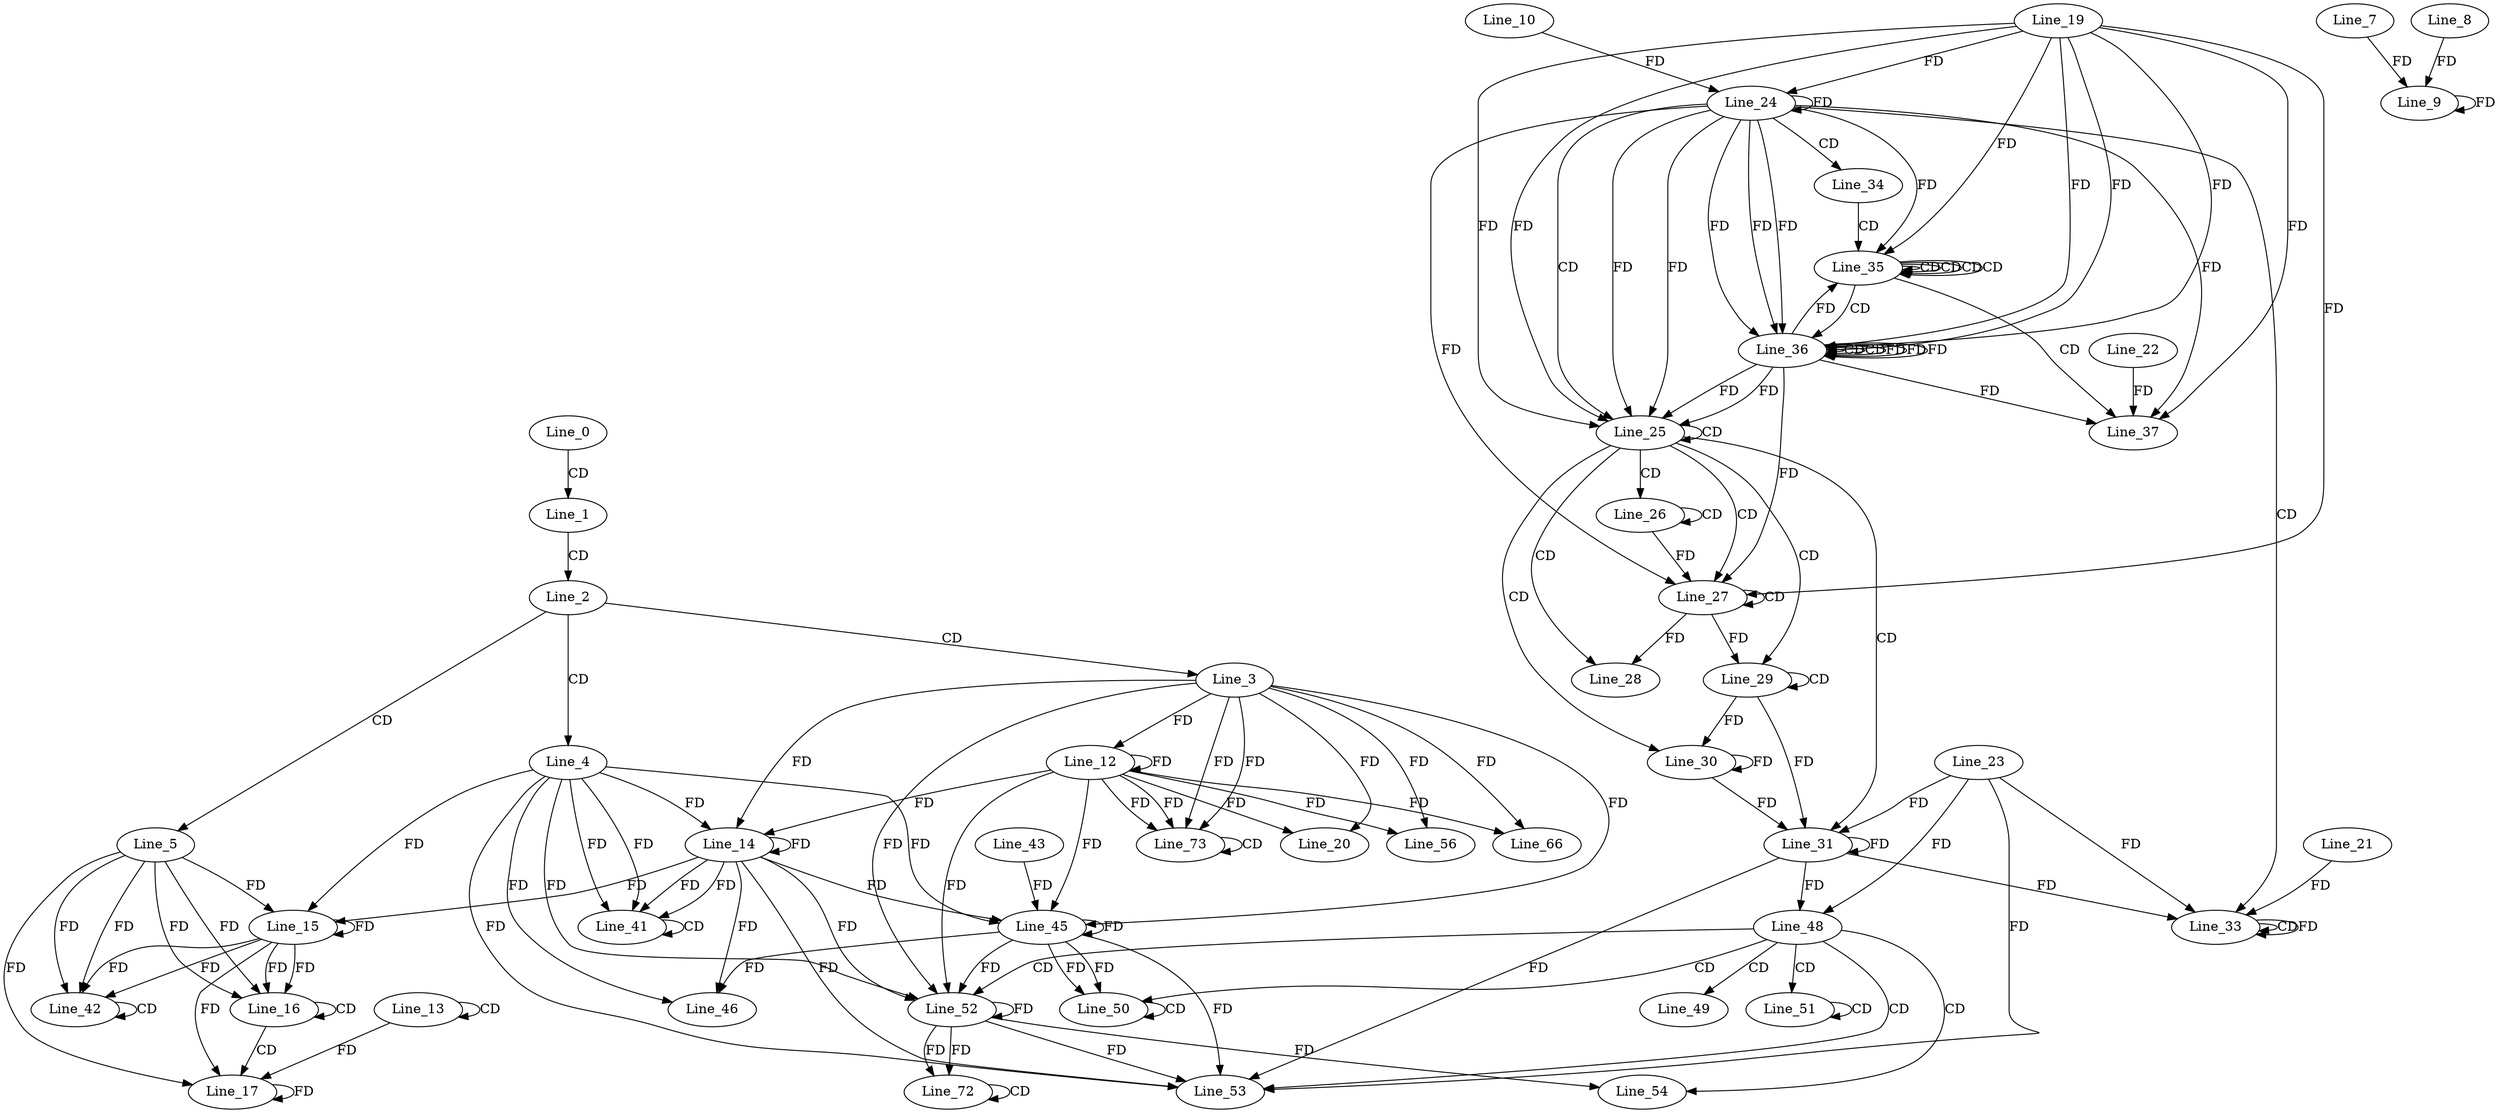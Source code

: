 digraph G {
  Line_0;
  Line_1;
  Line_2;
  Line_3;
  Line_4;
  Line_5;
  Line_7;
  Line_9;
  Line_9;
  Line_8;
  Line_12;
  Line_12;
  Line_13;
  Line_13;
  Line_14;
  Line_14;
  Line_15;
  Line_15;
  Line_16;
  Line_16;
  Line_17;
  Line_17;
  Line_20;
  Line_24;
  Line_19;
  Line_24;
  Line_10;
  Line_24;
  Line_25;
  Line_25;
  Line_26;
  Line_26;
  Line_27;
  Line_27;
  Line_28;
  Line_29;
  Line_29;
  Line_30;
  Line_30;
  Line_30;
  Line_31;
  Line_23;
  Line_31;
  Line_33;
  Line_33;
  Line_21;
  Line_34;
  Line_35;
  Line_35;
  Line_35;
  Line_35;
  Line_35;
  Line_35;
  Line_35;
  Line_35;
  Line_35;
  Line_36;
  Line_36;
  Line_36;
  Line_36;
  Line_36;
  Line_37;
  Line_22;
  Line_41;
  Line_41;
  Line_42;
  Line_42;
  Line_45;
  Line_45;
  Line_43;
  Line_46;
  Line_48;
  Line_49;
  Line_50;
  Line_50;
  Line_51;
  Line_51;
  Line_52;
  Line_52;
  Line_53;
  Line_54;
  Line_56;
  Line_66;
  Line_72;
  Line_72;
  Line_73;
  Line_73;
  Line_0 -> Line_1 [ label="CD" ];
  Line_1 -> Line_2 [ label="CD" ];
  Line_2 -> Line_3 [ label="CD" ];
  Line_2 -> Line_4 [ label="CD" ];
  Line_2 -> Line_5 [ label="CD" ];
  Line_7 -> Line_9 [ label="FD" ];
  Line_9 -> Line_9 [ label="FD" ];
  Line_8 -> Line_9 [ label="FD" ];
  Line_3 -> Line_12 [ label="FD" ];
  Line_12 -> Line_12 [ label="FD" ];
  Line_13 -> Line_13 [ label="CD" ];
  Line_4 -> Line_14 [ label="FD" ];
  Line_14 -> Line_14 [ label="FD" ];
  Line_3 -> Line_14 [ label="FD" ];
  Line_12 -> Line_14 [ label="FD" ];
  Line_5 -> Line_15 [ label="FD" ];
  Line_15 -> Line_15 [ label="FD" ];
  Line_4 -> Line_15 [ label="FD" ];
  Line_14 -> Line_15 [ label="FD" ];
  Line_5 -> Line_16 [ label="FD" ];
  Line_15 -> Line_16 [ label="FD" ];
  Line_16 -> Line_16 [ label="CD" ];
  Line_5 -> Line_16 [ label="FD" ];
  Line_15 -> Line_16 [ label="FD" ];
  Line_16 -> Line_17 [ label="CD" ];
  Line_13 -> Line_17 [ label="FD" ];
  Line_17 -> Line_17 [ label="FD" ];
  Line_5 -> Line_17 [ label="FD" ];
  Line_15 -> Line_17 [ label="FD" ];
  Line_3 -> Line_20 [ label="FD" ];
  Line_12 -> Line_20 [ label="FD" ];
  Line_24 -> Line_24 [ label="FD" ];
  Line_19 -> Line_24 [ label="FD" ];
  Line_10 -> Line_24 [ label="FD" ];
  Line_24 -> Line_25 [ label="CD" ];
  Line_24 -> Line_25 [ label="FD" ];
  Line_19 -> Line_25 [ label="FD" ];
  Line_25 -> Line_25 [ label="CD" ];
  Line_24 -> Line_25 [ label="FD" ];
  Line_19 -> Line_25 [ label="FD" ];
  Line_25 -> Line_26 [ label="CD" ];
  Line_26 -> Line_26 [ label="CD" ];
  Line_25 -> Line_27 [ label="CD" ];
  Line_27 -> Line_27 [ label="CD" ];
  Line_26 -> Line_27 [ label="FD" ];
  Line_24 -> Line_27 [ label="FD" ];
  Line_19 -> Line_27 [ label="FD" ];
  Line_25 -> Line_28 [ label="CD" ];
  Line_27 -> Line_28 [ label="FD" ];
  Line_25 -> Line_29 [ label="CD" ];
  Line_29 -> Line_29 [ label="CD" ];
  Line_27 -> Line_29 [ label="FD" ];
  Line_25 -> Line_30 [ label="CD" ];
  Line_29 -> Line_30 [ label="FD" ];
  Line_30 -> Line_30 [ label="FD" ];
  Line_25 -> Line_31 [ label="CD" ];
  Line_31 -> Line_31 [ label="FD" ];
  Line_23 -> Line_31 [ label="FD" ];
  Line_29 -> Line_31 [ label="FD" ];
  Line_30 -> Line_31 [ label="FD" ];
  Line_24 -> Line_33 [ label="CD" ];
  Line_31 -> Line_33 [ label="FD" ];
  Line_23 -> Line_33 [ label="FD" ];
  Line_33 -> Line_33 [ label="CD" ];
  Line_33 -> Line_33 [ label="FD" ];
  Line_21 -> Line_33 [ label="FD" ];
  Line_24 -> Line_34 [ label="CD" ];
  Line_34 -> Line_35 [ label="CD" ];
  Line_35 -> Line_35 [ label="CD" ];
  Line_24 -> Line_35 [ label="FD" ];
  Line_19 -> Line_35 [ label="FD" ];
  Line_35 -> Line_35 [ label="CD" ];
  Line_35 -> Line_35 [ label="CD" ];
  Line_35 -> Line_35 [ label="CD" ];
  Line_35 -> Line_36 [ label="CD" ];
  Line_24 -> Line_36 [ label="FD" ];
  Line_19 -> Line_36 [ label="FD" ];
  Line_36 -> Line_36 [ label="CD" ];
  Line_24 -> Line_36 [ label="FD" ];
  Line_19 -> Line_36 [ label="FD" ];
  Line_36 -> Line_36 [ label="CD" ];
  Line_24 -> Line_36 [ label="FD" ];
  Line_36 -> Line_36 [ label="FD" ];
  Line_19 -> Line_36 [ label="FD" ];
  Line_35 -> Line_37 [ label="CD" ];
  Line_22 -> Line_37 [ label="FD" ];
  Line_24 -> Line_37 [ label="FD" ];
  Line_36 -> Line_37 [ label="FD" ];
  Line_19 -> Line_37 [ label="FD" ];
  Line_4 -> Line_41 [ label="FD" ];
  Line_14 -> Line_41 [ label="FD" ];
  Line_41 -> Line_41 [ label="CD" ];
  Line_4 -> Line_41 [ label="FD" ];
  Line_14 -> Line_41 [ label="FD" ];
  Line_5 -> Line_42 [ label="FD" ];
  Line_15 -> Line_42 [ label="FD" ];
  Line_42 -> Line_42 [ label="CD" ];
  Line_5 -> Line_42 [ label="FD" ];
  Line_15 -> Line_42 [ label="FD" ];
  Line_4 -> Line_45 [ label="FD" ];
  Line_14 -> Line_45 [ label="FD" ];
  Line_45 -> Line_45 [ label="FD" ];
  Line_3 -> Line_45 [ label="FD" ];
  Line_12 -> Line_45 [ label="FD" ];
  Line_43 -> Line_45 [ label="FD" ];
  Line_4 -> Line_46 [ label="FD" ];
  Line_14 -> Line_46 [ label="FD" ];
  Line_45 -> Line_46 [ label="FD" ];
  Line_31 -> Line_48 [ label="FD" ];
  Line_23 -> Line_48 [ label="FD" ];
  Line_48 -> Line_49 [ label="CD" ];
  Line_48 -> Line_50 [ label="CD" ];
  Line_45 -> Line_50 [ label="FD" ];
  Line_50 -> Line_50 [ label="CD" ];
  Line_45 -> Line_50 [ label="FD" ];
  Line_48 -> Line_51 [ label="CD" ];
  Line_51 -> Line_51 [ label="CD" ];
  Line_48 -> Line_52 [ label="CD" ];
  Line_4 -> Line_52 [ label="FD" ];
  Line_14 -> Line_52 [ label="FD" ];
  Line_45 -> Line_52 [ label="FD" ];
  Line_52 -> Line_52 [ label="FD" ];
  Line_3 -> Line_52 [ label="FD" ];
  Line_12 -> Line_52 [ label="FD" ];
  Line_48 -> Line_53 [ label="CD" ];
  Line_4 -> Line_53 [ label="FD" ];
  Line_14 -> Line_53 [ label="FD" ];
  Line_45 -> Line_53 [ label="FD" ];
  Line_52 -> Line_53 [ label="FD" ];
  Line_31 -> Line_53 [ label="FD" ];
  Line_23 -> Line_53 [ label="FD" ];
  Line_48 -> Line_54 [ label="CD" ];
  Line_52 -> Line_54 [ label="FD" ];
  Line_3 -> Line_56 [ label="FD" ];
  Line_12 -> Line_56 [ label="FD" ];
  Line_3 -> Line_66 [ label="FD" ];
  Line_12 -> Line_66 [ label="FD" ];
  Line_52 -> Line_72 [ label="FD" ];
  Line_72 -> Line_72 [ label="CD" ];
  Line_52 -> Line_72 [ label="FD" ];
  Line_3 -> Line_73 [ label="FD" ];
  Line_12 -> Line_73 [ label="FD" ];
  Line_73 -> Line_73 [ label="CD" ];
  Line_3 -> Line_73 [ label="FD" ];
  Line_12 -> Line_73 [ label="FD" ];
  Line_36 -> Line_25 [ label="FD" ];
  Line_36 -> Line_25 [ label="FD" ];
  Line_36 -> Line_27 [ label="FD" ];
  Line_36 -> Line_35 [ label="FD" ];
  Line_36 -> Line_36 [ label="FD" ];
  Line_36 -> Line_36 [ label="FD" ];
}
